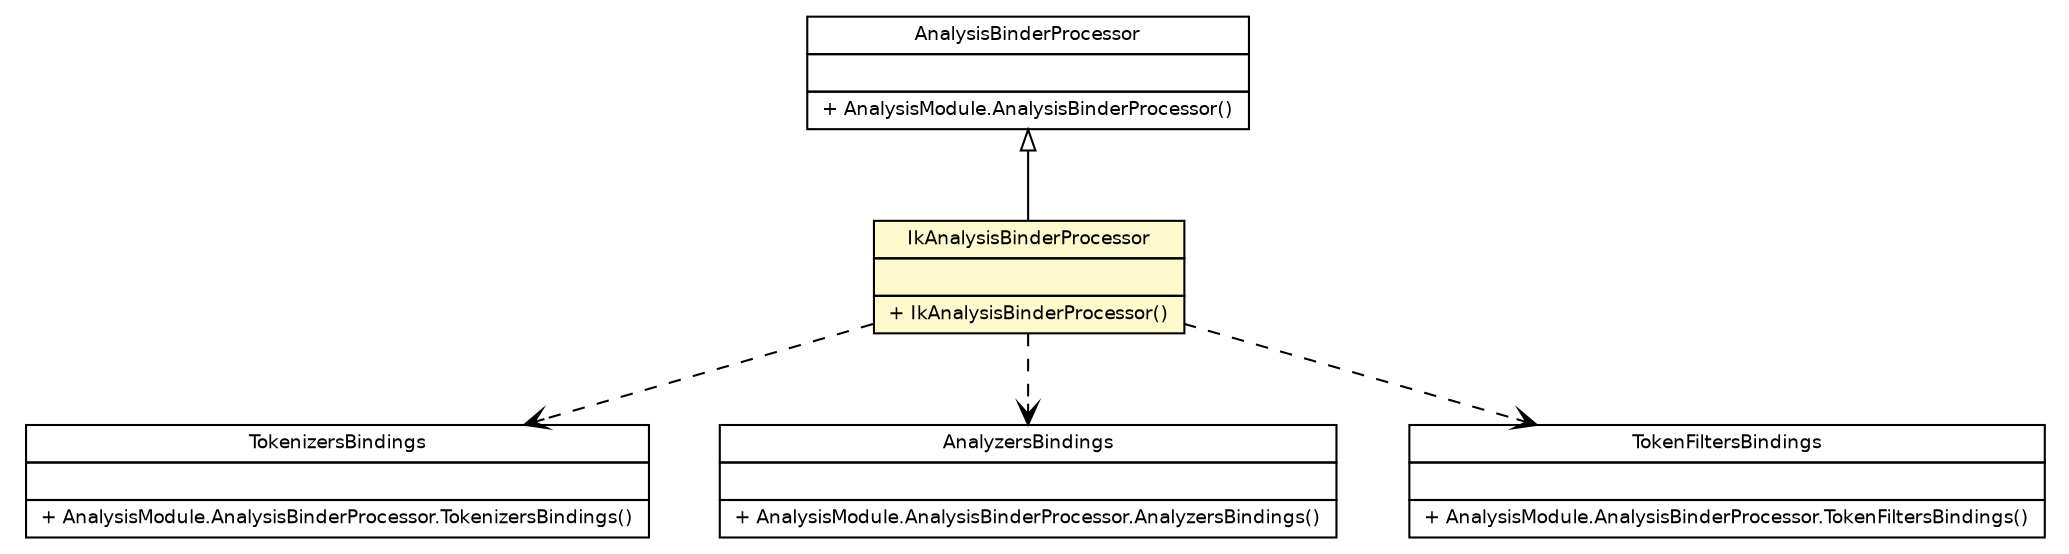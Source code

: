 #!/usr/local/bin/dot
#
# Class diagram 
# Generated by UmlGraph version 4.6 (http://www.spinellis.gr/sw/umlgraph)
#

digraph G {
	edge [fontname="Helvetica",fontsize=10,labelfontname="Helvetica",labelfontsize=10];
	node [fontname="Helvetica",fontsize=10,shape=plaintext];
	// org.wltea.index.analysis.IkAnalysisBinderProcessor
	c1378 [label=<<table border="0" cellborder="1" cellspacing="0" cellpadding="2" port="p" bgcolor="lemonChiffon" href="./IkAnalysisBinderProcessor.html">
		<tr><td><table border="0" cellspacing="0" cellpadding="1">
			<tr><td> IkAnalysisBinderProcessor </td></tr>
		</table></td></tr>
		<tr><td><table border="0" cellspacing="0" cellpadding="1">
			<tr><td align="left">  </td></tr>
		</table></td></tr>
		<tr><td><table border="0" cellspacing="0" cellpadding="1">
			<tr><td align="left"> + IkAnalysisBinderProcessor() </td></tr>
		</table></td></tr>
		</table>>, fontname="Helvetica", fontcolor="black", fontsize=9.0];
	//org.wltea.index.analysis.IkAnalysisBinderProcessor extends org.elasticsearch.index.analysis.AnalysisModule.AnalysisBinderProcessor
	c1470:p -> c1378:p [dir=back,arrowtail=empty];
	// org.wltea.index.analysis.IkAnalysisBinderProcessor DEPEND org.elasticsearch.index.analysis.AnalysisModule.AnalysisBinderProcessor.TokenizersBindings
	c1378:p -> c1471:p [taillabel="", label="", headlabel="", fontname="Helvetica", fontcolor="black", fontsize=10.0, color="black", arrowhead=open, style=dashed];
	// org.wltea.index.analysis.IkAnalysisBinderProcessor DEPEND org.elasticsearch.index.analysis.AnalysisModule.AnalysisBinderProcessor.AnalyzersBindings
	c1378:p -> c1472:p [taillabel="", label="", headlabel="", fontname="Helvetica", fontcolor="black", fontsize=10.0, color="black", arrowhead=open, style=dashed];
	// org.wltea.index.analysis.IkAnalysisBinderProcessor DEPEND org.elasticsearch.index.analysis.AnalysisModule.AnalysisBinderProcessor.TokenFiltersBindings
	c1378:p -> c1473:p [taillabel="", label="", headlabel="", fontname="Helvetica", fontcolor="black", fontsize=10.0, color="black", arrowhead=open, style=dashed];
	// org.elasticsearch.index.analysis.AnalysisModule.AnalysisBinderProcessor.TokenizersBindings
	c1471 [label=<<table border="0" cellborder="1" cellspacing="0" cellpadding="2" port="p" href="http://java.sun.com/j2se/1.4.2/docs/api/org/elasticsearch/index/analysis/AnalysisModule/AnalysisBinderProcessor/TokenizersBindings.html">
		<tr><td><table border="0" cellspacing="0" cellpadding="1">
			<tr><td> TokenizersBindings </td></tr>
		</table></td></tr>
		<tr><td><table border="0" cellspacing="0" cellpadding="1">
			<tr><td align="left">  </td></tr>
		</table></td></tr>
		<tr><td><table border="0" cellspacing="0" cellpadding="1">
			<tr><td align="left"> + AnalysisModule.AnalysisBinderProcessor.TokenizersBindings() </td></tr>
		</table></td></tr>
		</table>>, fontname="Helvetica", fontcolor="black", fontsize=9.0];
	// org.elasticsearch.index.analysis.AnalysisModule.AnalysisBinderProcessor.TokenFiltersBindings
	c1473 [label=<<table border="0" cellborder="1" cellspacing="0" cellpadding="2" port="p" href="http://java.sun.com/j2se/1.4.2/docs/api/org/elasticsearch/index/analysis/AnalysisModule/AnalysisBinderProcessor/TokenFiltersBindings.html">
		<tr><td><table border="0" cellspacing="0" cellpadding="1">
			<tr><td> TokenFiltersBindings </td></tr>
		</table></td></tr>
		<tr><td><table border="0" cellspacing="0" cellpadding="1">
			<tr><td align="left">  </td></tr>
		</table></td></tr>
		<tr><td><table border="0" cellspacing="0" cellpadding="1">
			<tr><td align="left"> + AnalysisModule.AnalysisBinderProcessor.TokenFiltersBindings() </td></tr>
		</table></td></tr>
		</table>>, fontname="Helvetica", fontcolor="black", fontsize=9.0];
	// org.elasticsearch.index.analysis.AnalysisModule.AnalysisBinderProcessor
	c1470 [label=<<table border="0" cellborder="1" cellspacing="0" cellpadding="2" port="p" href="http://java.sun.com/j2se/1.4.2/docs/api/org/elasticsearch/index/analysis/AnalysisModule/AnalysisBinderProcessor.html">
		<tr><td><table border="0" cellspacing="0" cellpadding="1">
			<tr><td> AnalysisBinderProcessor </td></tr>
		</table></td></tr>
		<tr><td><table border="0" cellspacing="0" cellpadding="1">
			<tr><td align="left">  </td></tr>
		</table></td></tr>
		<tr><td><table border="0" cellspacing="0" cellpadding="1">
			<tr><td align="left"> + AnalysisModule.AnalysisBinderProcessor() </td></tr>
		</table></td></tr>
		</table>>, fontname="Helvetica", fontcolor="black", fontsize=9.0];
	// org.elasticsearch.index.analysis.AnalysisModule.AnalysisBinderProcessor.AnalyzersBindings
	c1472 [label=<<table border="0" cellborder="1" cellspacing="0" cellpadding="2" port="p" href="http://java.sun.com/j2se/1.4.2/docs/api/org/elasticsearch/index/analysis/AnalysisModule/AnalysisBinderProcessor/AnalyzersBindings.html">
		<tr><td><table border="0" cellspacing="0" cellpadding="1">
			<tr><td> AnalyzersBindings </td></tr>
		</table></td></tr>
		<tr><td><table border="0" cellspacing="0" cellpadding="1">
			<tr><td align="left">  </td></tr>
		</table></td></tr>
		<tr><td><table border="0" cellspacing="0" cellpadding="1">
			<tr><td align="left"> + AnalysisModule.AnalysisBinderProcessor.AnalyzersBindings() </td></tr>
		</table></td></tr>
		</table>>, fontname="Helvetica", fontcolor="black", fontsize=9.0];
}

